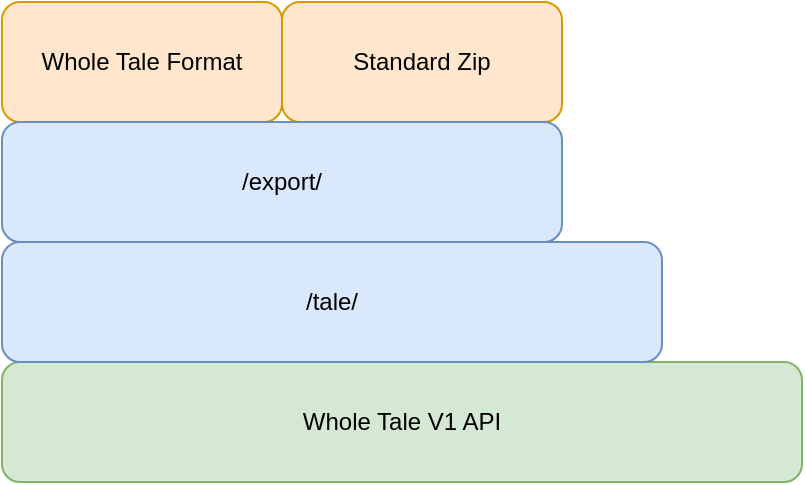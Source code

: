 <mxfile version="12.9.13" type="device"><diagram id="C5RBs43oDa-KdzZeNtuy" name="Page-1"><mxGraphModel dx="1422" dy="1991" grid="1" gridSize="10" guides="1" tooltips="1" connect="1" arrows="1" fold="1" page="1" pageScale="1" pageWidth="827" pageHeight="1169" math="0" shadow="0"><root><mxCell id="WIyWlLk6GJQsqaUBKTNV-0"/><mxCell id="WIyWlLk6GJQsqaUBKTNV-1" parent="WIyWlLk6GJQsqaUBKTNV-0"/><mxCell id="m_1U5kYXsCaTVMEcFhS1-3" value="Whole Tale V1 API" style="rounded=1;whiteSpace=wrap;html=1;fillColor=#d5e8d4;strokeColor=#82b366;" parent="WIyWlLk6GJQsqaUBKTNV-1" vertex="1"><mxGeometry x="290" y="90" width="400" height="60" as="geometry"/></mxCell><mxCell id="m_1U5kYXsCaTVMEcFhS1-4" value="/tale/" style="rounded=1;whiteSpace=wrap;html=1;fillColor=#dae8fc;strokeColor=#6c8ebf;" parent="WIyWlLk6GJQsqaUBKTNV-1" vertex="1"><mxGeometry x="290" y="30" width="330" height="60" as="geometry"/></mxCell><mxCell id="m_1U5kYXsCaTVMEcFhS1-5" value="Whole Tale Format" style="rounded=1;whiteSpace=wrap;html=1;fillColor=#ffe6cc;strokeColor=#d79b00;" parent="WIyWlLk6GJQsqaUBKTNV-1" vertex="1"><mxGeometry x="290" y="-90" width="140" height="60" as="geometry"/></mxCell><mxCell id="m_1U5kYXsCaTVMEcFhS1-6" value="Standard Zip" style="rounded=1;whiteSpace=wrap;html=1;fillColor=#ffe6cc;strokeColor=#d79b00;" parent="WIyWlLk6GJQsqaUBKTNV-1" vertex="1"><mxGeometry x="430" y="-90" width="140" height="60" as="geometry"/></mxCell><mxCell id="m_1U5kYXsCaTVMEcFhS1-7" value="/export/" style="rounded=1;whiteSpace=wrap;html=1;fillColor=#dae8fc;strokeColor=#6c8ebf;" parent="WIyWlLk6GJQsqaUBKTNV-1" vertex="1"><mxGeometry x="290" y="-30" width="280" height="60" as="geometry"/></mxCell></root></mxGraphModel></diagram></mxfile>